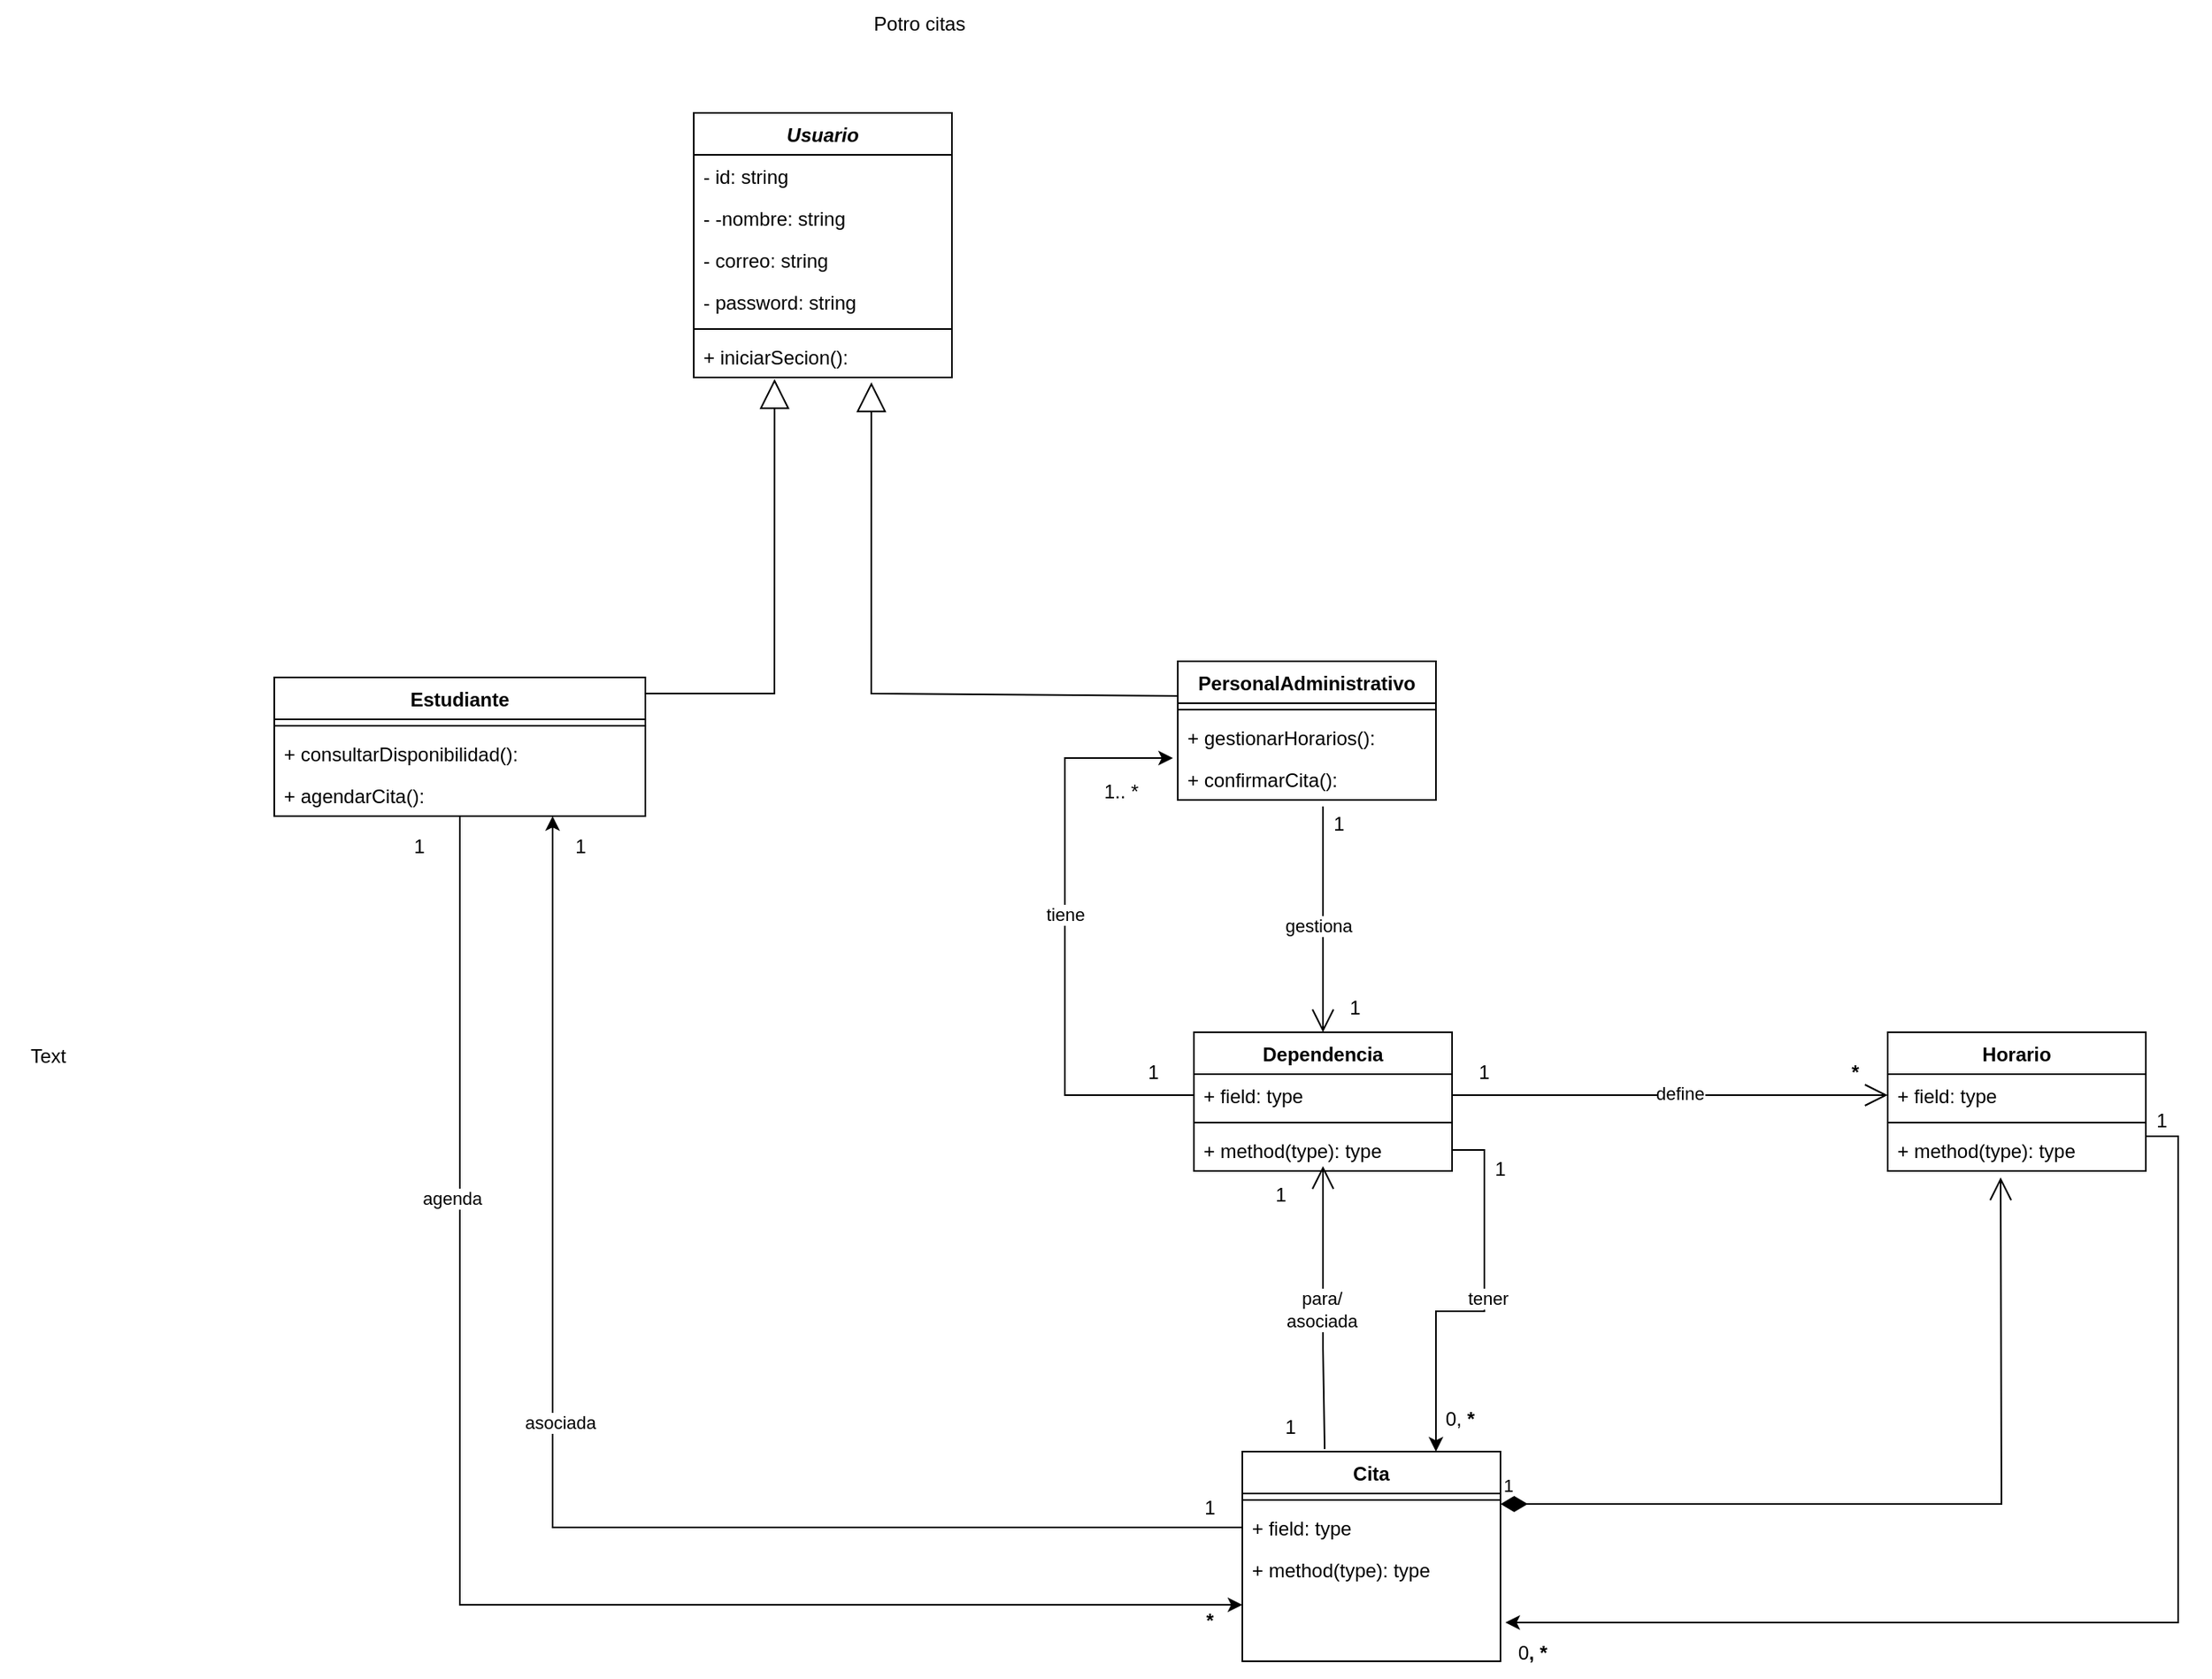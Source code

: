 <mxfile version="24.9.1">
  <diagram id="C5RBs43oDa-KdzZeNtuy" name="Page-1">
    <mxGraphModel dx="2261" dy="1943" grid="1" gridSize="10" guides="1" tooltips="1" connect="1" arrows="1" fold="1" page="1" pageScale="1" pageWidth="827" pageHeight="1169" math="0" shadow="0">
      <root>
        <mxCell id="WIyWlLk6GJQsqaUBKTNV-0" />
        <mxCell id="WIyWlLk6GJQsqaUBKTNV-1" parent="WIyWlLk6GJQsqaUBKTNV-0" />
        <mxCell id="BlcIr8X8Q4Efm-OHUOAF-0" value="&lt;i&gt;Usuario&lt;/i&gt;" style="swimlane;fontStyle=1;align=center;verticalAlign=top;childLayout=stackLayout;horizontal=1;startSize=26;horizontalStack=0;resizeParent=1;resizeParentMax=0;resizeLast=0;collapsible=1;marginBottom=0;whiteSpace=wrap;html=1;" vertex="1" parent="WIyWlLk6GJQsqaUBKTNV-1">
          <mxGeometry x="50" y="60" width="160" height="164" as="geometry" />
        </mxCell>
        <mxCell id="BlcIr8X8Q4Efm-OHUOAF-29" value="- id: string" style="text;strokeColor=none;fillColor=none;align=left;verticalAlign=top;spacingLeft=4;spacingRight=4;overflow=hidden;rotatable=0;points=[[0,0.5],[1,0.5]];portConstraint=eastwest;whiteSpace=wrap;html=1;" vertex="1" parent="BlcIr8X8Q4Efm-OHUOAF-0">
          <mxGeometry y="26" width="160" height="26" as="geometry" />
        </mxCell>
        <mxCell id="BlcIr8X8Q4Efm-OHUOAF-30" value="- -nombre: string" style="text;strokeColor=none;fillColor=none;align=left;verticalAlign=top;spacingLeft=4;spacingRight=4;overflow=hidden;rotatable=0;points=[[0,0.5],[1,0.5]];portConstraint=eastwest;whiteSpace=wrap;html=1;" vertex="1" parent="BlcIr8X8Q4Efm-OHUOAF-0">
          <mxGeometry y="52" width="160" height="26" as="geometry" />
        </mxCell>
        <mxCell id="BlcIr8X8Q4Efm-OHUOAF-31" value="- correo: string" style="text;strokeColor=none;fillColor=none;align=left;verticalAlign=top;spacingLeft=4;spacingRight=4;overflow=hidden;rotatable=0;points=[[0,0.5],[1,0.5]];portConstraint=eastwest;whiteSpace=wrap;html=1;" vertex="1" parent="BlcIr8X8Q4Efm-OHUOAF-0">
          <mxGeometry y="78" width="160" height="26" as="geometry" />
        </mxCell>
        <mxCell id="BlcIr8X8Q4Efm-OHUOAF-1" value="- password: string" style="text;strokeColor=none;fillColor=none;align=left;verticalAlign=top;spacingLeft=4;spacingRight=4;overflow=hidden;rotatable=0;points=[[0,0.5],[1,0.5]];portConstraint=eastwest;whiteSpace=wrap;html=1;" vertex="1" parent="BlcIr8X8Q4Efm-OHUOAF-0">
          <mxGeometry y="104" width="160" height="26" as="geometry" />
        </mxCell>
        <mxCell id="BlcIr8X8Q4Efm-OHUOAF-2" value="" style="line;strokeWidth=1;fillColor=none;align=left;verticalAlign=middle;spacingTop=-1;spacingLeft=3;spacingRight=3;rotatable=0;labelPosition=right;points=[];portConstraint=eastwest;strokeColor=inherit;" vertex="1" parent="BlcIr8X8Q4Efm-OHUOAF-0">
          <mxGeometry y="130" width="160" height="8" as="geometry" />
        </mxCell>
        <mxCell id="BlcIr8X8Q4Efm-OHUOAF-3" value="+ iniciarSecion():" style="text;strokeColor=none;fillColor=none;align=left;verticalAlign=top;spacingLeft=4;spacingRight=4;overflow=hidden;rotatable=0;points=[[0,0.5],[1,0.5]];portConstraint=eastwest;whiteSpace=wrap;html=1;" vertex="1" parent="BlcIr8X8Q4Efm-OHUOAF-0">
          <mxGeometry y="138" width="160" height="26" as="geometry" />
        </mxCell>
        <mxCell id="BlcIr8X8Q4Efm-OHUOAF-5" value="Estudiante" style="swimlane;fontStyle=1;align=center;verticalAlign=top;childLayout=stackLayout;horizontal=1;startSize=26;horizontalStack=0;resizeParent=1;resizeParentMax=0;resizeLast=0;collapsible=1;marginBottom=0;whiteSpace=wrap;html=1;" vertex="1" parent="WIyWlLk6GJQsqaUBKTNV-1">
          <mxGeometry x="-210" y="410" width="230" height="86" as="geometry" />
        </mxCell>
        <mxCell id="BlcIr8X8Q4Efm-OHUOAF-7" value="" style="line;strokeWidth=1;fillColor=none;align=left;verticalAlign=middle;spacingTop=-1;spacingLeft=3;spacingRight=3;rotatable=0;labelPosition=right;points=[];portConstraint=eastwest;strokeColor=inherit;" vertex="1" parent="BlcIr8X8Q4Efm-OHUOAF-5">
          <mxGeometry y="26" width="230" height="8" as="geometry" />
        </mxCell>
        <mxCell id="BlcIr8X8Q4Efm-OHUOAF-33" value="+ consultarDisponibilidad():" style="text;strokeColor=none;fillColor=none;align=left;verticalAlign=top;spacingLeft=4;spacingRight=4;overflow=hidden;rotatable=0;points=[[0,0.5],[1,0.5]];portConstraint=eastwest;whiteSpace=wrap;html=1;" vertex="1" parent="BlcIr8X8Q4Efm-OHUOAF-5">
          <mxGeometry y="34" width="230" height="26" as="geometry" />
        </mxCell>
        <mxCell id="BlcIr8X8Q4Efm-OHUOAF-8" value="+ agendarCita():" style="text;strokeColor=none;fillColor=none;align=left;verticalAlign=top;spacingLeft=4;spacingRight=4;overflow=hidden;rotatable=0;points=[[0,0.5],[1,0.5]];portConstraint=eastwest;whiteSpace=wrap;html=1;" vertex="1" parent="BlcIr8X8Q4Efm-OHUOAF-5">
          <mxGeometry y="60" width="230" height="26" as="geometry" />
        </mxCell>
        <mxCell id="BlcIr8X8Q4Efm-OHUOAF-9" value="PersonalAdministrativo" style="swimlane;fontStyle=1;align=center;verticalAlign=top;childLayout=stackLayout;horizontal=1;startSize=26;horizontalStack=0;resizeParent=1;resizeParentMax=0;resizeLast=0;collapsible=1;marginBottom=0;whiteSpace=wrap;html=1;" vertex="1" parent="WIyWlLk6GJQsqaUBKTNV-1">
          <mxGeometry x="350" y="400" width="160" height="86" as="geometry" />
        </mxCell>
        <mxCell id="BlcIr8X8Q4Efm-OHUOAF-11" value="" style="line;strokeWidth=1;fillColor=none;align=left;verticalAlign=middle;spacingTop=-1;spacingLeft=3;spacingRight=3;rotatable=0;labelPosition=right;points=[];portConstraint=eastwest;strokeColor=inherit;" vertex="1" parent="BlcIr8X8Q4Efm-OHUOAF-9">
          <mxGeometry y="26" width="160" height="8" as="geometry" />
        </mxCell>
        <mxCell id="BlcIr8X8Q4Efm-OHUOAF-34" value="+ gestionarHorarios():" style="text;strokeColor=none;fillColor=none;align=left;verticalAlign=top;spacingLeft=4;spacingRight=4;overflow=hidden;rotatable=0;points=[[0,0.5],[1,0.5]];portConstraint=eastwest;whiteSpace=wrap;html=1;" vertex="1" parent="BlcIr8X8Q4Efm-OHUOAF-9">
          <mxGeometry y="34" width="160" height="26" as="geometry" />
        </mxCell>
        <mxCell id="BlcIr8X8Q4Efm-OHUOAF-12" value="+ confirmarCita():" style="text;strokeColor=none;fillColor=none;align=left;verticalAlign=top;spacingLeft=4;spacingRight=4;overflow=hidden;rotatable=0;points=[[0,0.5],[1,0.5]];portConstraint=eastwest;whiteSpace=wrap;html=1;" vertex="1" parent="BlcIr8X8Q4Efm-OHUOAF-9">
          <mxGeometry y="60" width="160" height="26" as="geometry" />
        </mxCell>
        <mxCell id="BlcIr8X8Q4Efm-OHUOAF-13" value="Cita" style="swimlane;fontStyle=1;align=center;verticalAlign=top;childLayout=stackLayout;horizontal=1;startSize=26;horizontalStack=0;resizeParent=1;resizeParentMax=0;resizeLast=0;collapsible=1;marginBottom=0;whiteSpace=wrap;html=1;" vertex="1" parent="WIyWlLk6GJQsqaUBKTNV-1">
          <mxGeometry x="390" y="890" width="160" height="130" as="geometry" />
        </mxCell>
        <mxCell id="BlcIr8X8Q4Efm-OHUOAF-15" value="" style="line;strokeWidth=1;fillColor=none;align=left;verticalAlign=middle;spacingTop=-1;spacingLeft=3;spacingRight=3;rotatable=0;labelPosition=right;points=[];portConstraint=eastwest;strokeColor=inherit;" vertex="1" parent="BlcIr8X8Q4Efm-OHUOAF-13">
          <mxGeometry y="26" width="160" height="8" as="geometry" />
        </mxCell>
        <mxCell id="BlcIr8X8Q4Efm-OHUOAF-14" value="+ field: type" style="text;strokeColor=none;fillColor=none;align=left;verticalAlign=top;spacingLeft=4;spacingRight=4;overflow=hidden;rotatable=0;points=[[0,0.5],[1,0.5]];portConstraint=eastwest;whiteSpace=wrap;html=1;" vertex="1" parent="BlcIr8X8Q4Efm-OHUOAF-13">
          <mxGeometry y="34" width="160" height="26" as="geometry" />
        </mxCell>
        <mxCell id="BlcIr8X8Q4Efm-OHUOAF-16" value="+ method(type): type" style="text;strokeColor=none;fillColor=none;align=left;verticalAlign=top;spacingLeft=4;spacingRight=4;overflow=hidden;rotatable=0;points=[[0,0.5],[1,0.5]];portConstraint=eastwest;whiteSpace=wrap;html=1;" vertex="1" parent="BlcIr8X8Q4Efm-OHUOAF-13">
          <mxGeometry y="60" width="160" height="70" as="geometry" />
        </mxCell>
        <mxCell id="BlcIr8X8Q4Efm-OHUOAF-17" value="Horario" style="swimlane;fontStyle=1;align=center;verticalAlign=top;childLayout=stackLayout;horizontal=1;startSize=26;horizontalStack=0;resizeParent=1;resizeParentMax=0;resizeLast=0;collapsible=1;marginBottom=0;whiteSpace=wrap;html=1;" vertex="1" parent="WIyWlLk6GJQsqaUBKTNV-1">
          <mxGeometry x="790" y="630" width="160" height="86" as="geometry" />
        </mxCell>
        <mxCell id="BlcIr8X8Q4Efm-OHUOAF-18" value="+ field: type" style="text;strokeColor=none;fillColor=none;align=left;verticalAlign=top;spacingLeft=4;spacingRight=4;overflow=hidden;rotatable=0;points=[[0,0.5],[1,0.5]];portConstraint=eastwest;whiteSpace=wrap;html=1;" vertex="1" parent="BlcIr8X8Q4Efm-OHUOAF-17">
          <mxGeometry y="26" width="160" height="26" as="geometry" />
        </mxCell>
        <mxCell id="BlcIr8X8Q4Efm-OHUOAF-19" value="" style="line;strokeWidth=1;fillColor=none;align=left;verticalAlign=middle;spacingTop=-1;spacingLeft=3;spacingRight=3;rotatable=0;labelPosition=right;points=[];portConstraint=eastwest;strokeColor=inherit;" vertex="1" parent="BlcIr8X8Q4Efm-OHUOAF-17">
          <mxGeometry y="52" width="160" height="8" as="geometry" />
        </mxCell>
        <mxCell id="BlcIr8X8Q4Efm-OHUOAF-20" value="+ method(type): type" style="text;strokeColor=none;fillColor=none;align=left;verticalAlign=top;spacingLeft=4;spacingRight=4;overflow=hidden;rotatable=0;points=[[0,0.5],[1,0.5]];portConstraint=eastwest;whiteSpace=wrap;html=1;" vertex="1" parent="BlcIr8X8Q4Efm-OHUOAF-17">
          <mxGeometry y="60" width="160" height="26" as="geometry" />
        </mxCell>
        <mxCell id="BlcIr8X8Q4Efm-OHUOAF-21" value="Dependencia" style="swimlane;fontStyle=1;align=center;verticalAlign=top;childLayout=stackLayout;horizontal=1;startSize=26;horizontalStack=0;resizeParent=1;resizeParentMax=0;resizeLast=0;collapsible=1;marginBottom=0;whiteSpace=wrap;html=1;" vertex="1" parent="WIyWlLk6GJQsqaUBKTNV-1">
          <mxGeometry x="360" y="630" width="160" height="86" as="geometry" />
        </mxCell>
        <mxCell id="BlcIr8X8Q4Efm-OHUOAF-22" value="+ field: type" style="text;strokeColor=none;fillColor=none;align=left;verticalAlign=top;spacingLeft=4;spacingRight=4;overflow=hidden;rotatable=0;points=[[0,0.5],[1,0.5]];portConstraint=eastwest;whiteSpace=wrap;html=1;" vertex="1" parent="BlcIr8X8Q4Efm-OHUOAF-21">
          <mxGeometry y="26" width="160" height="26" as="geometry" />
        </mxCell>
        <mxCell id="BlcIr8X8Q4Efm-OHUOAF-23" value="" style="line;strokeWidth=1;fillColor=none;align=left;verticalAlign=middle;spacingTop=-1;spacingLeft=3;spacingRight=3;rotatable=0;labelPosition=right;points=[];portConstraint=eastwest;strokeColor=inherit;" vertex="1" parent="BlcIr8X8Q4Efm-OHUOAF-21">
          <mxGeometry y="52" width="160" height="8" as="geometry" />
        </mxCell>
        <mxCell id="BlcIr8X8Q4Efm-OHUOAF-24" value="+ method(type): type" style="text;strokeColor=none;fillColor=none;align=left;verticalAlign=top;spacingLeft=4;spacingRight=4;overflow=hidden;rotatable=0;points=[[0,0.5],[1,0.5]];portConstraint=eastwest;whiteSpace=wrap;html=1;" vertex="1" parent="BlcIr8X8Q4Efm-OHUOAF-21">
          <mxGeometry y="60" width="160" height="26" as="geometry" />
        </mxCell>
        <mxCell id="BlcIr8X8Q4Efm-OHUOAF-25" value="" style="endArrow=block;endSize=16;endFill=0;html=1;rounded=0;exitX=1;exitY=0.116;exitDx=0;exitDy=0;entryX=0.313;entryY=1.038;entryDx=0;entryDy=0;entryPerimeter=0;exitPerimeter=0;" edge="1" parent="WIyWlLk6GJQsqaUBKTNV-1" source="BlcIr8X8Q4Efm-OHUOAF-5" target="BlcIr8X8Q4Efm-OHUOAF-3">
          <mxGeometry width="160" relative="1" as="geometry">
            <mxPoint x="-10" y="370" as="sourcePoint" />
            <mxPoint x="150" y="370" as="targetPoint" />
            <Array as="points">
              <mxPoint x="100" y="420" />
            </Array>
          </mxGeometry>
        </mxCell>
        <mxCell id="BlcIr8X8Q4Efm-OHUOAF-26" value="" style="endArrow=block;endSize=16;endFill=0;html=1;rounded=0;exitX=0;exitY=0.25;exitDx=0;exitDy=0;entryX=0.688;entryY=1.115;entryDx=0;entryDy=0;entryPerimeter=0;" edge="1" parent="WIyWlLk6GJQsqaUBKTNV-1" source="BlcIr8X8Q4Efm-OHUOAF-9" target="BlcIr8X8Q4Efm-OHUOAF-3">
          <mxGeometry width="160" relative="1" as="geometry">
            <mxPoint x="-10" y="370" as="sourcePoint" />
            <mxPoint x="160" y="250" as="targetPoint" />
            <Array as="points">
              <mxPoint x="160" y="420" />
            </Array>
          </mxGeometry>
        </mxCell>
        <mxCell id="BlcIr8X8Q4Efm-OHUOAF-35" value="1" style="endArrow=open;html=1;endSize=12;startArrow=diamondThin;startSize=14;startFill=1;edgeStyle=orthogonalEdgeStyle;align=left;verticalAlign=bottom;rounded=0;exitX=1;exitY=0.25;exitDx=0;exitDy=0;" edge="1" parent="WIyWlLk6GJQsqaUBKTNV-1" source="BlcIr8X8Q4Efm-OHUOAF-13">
          <mxGeometry x="-1" y="3" relative="1" as="geometry">
            <mxPoint x="550" y="716" as="sourcePoint" />
            <mxPoint x="860" y="720" as="targetPoint" />
          </mxGeometry>
        </mxCell>
        <mxCell id="BlcIr8X8Q4Efm-OHUOAF-40" value="" style="endArrow=open;endFill=1;endSize=12;html=1;rounded=0;entryX=0.5;entryY=0.885;entryDx=0;entryDy=0;entryPerimeter=0;exitX=0.319;exitY=-0.012;exitDx=0;exitDy=0;exitPerimeter=0;" edge="1" parent="WIyWlLk6GJQsqaUBKTNV-1" source="BlcIr8X8Q4Efm-OHUOAF-13" target="BlcIr8X8Q4Efm-OHUOAF-24">
          <mxGeometry width="160" relative="1" as="geometry">
            <mxPoint x="440" y="880" as="sourcePoint" />
            <mxPoint x="140" y="836" as="targetPoint" />
            <Array as="points">
              <mxPoint x="440" y="826" />
            </Array>
          </mxGeometry>
        </mxCell>
        <mxCell id="BlcIr8X8Q4Efm-OHUOAF-42" value="&lt;div&gt;para/&lt;/div&gt;&lt;div&gt;asociada&lt;br&gt;&lt;/div&gt;" style="edgeLabel;html=1;align=center;verticalAlign=middle;resizable=0;points=[];" vertex="1" connectable="0" parent="BlcIr8X8Q4Efm-OHUOAF-40">
          <mxGeometry x="-0.011" y="1" relative="1" as="geometry">
            <mxPoint as="offset" />
          </mxGeometry>
        </mxCell>
        <mxCell id="BlcIr8X8Q4Efm-OHUOAF-44" value="Text" style="text;html=1;align=center;verticalAlign=middle;whiteSpace=wrap;rounded=0;" vertex="1" parent="WIyWlLk6GJQsqaUBKTNV-1">
          <mxGeometry x="-380" y="630" width="60" height="30" as="geometry" />
        </mxCell>
        <mxCell id="BlcIr8X8Q4Efm-OHUOAF-45" value="1" style="text;html=1;align=center;verticalAlign=middle;whiteSpace=wrap;rounded=0;" vertex="1" parent="WIyWlLk6GJQsqaUBKTNV-1">
          <mxGeometry x="390" y="860" width="60" height="30" as="geometry" />
        </mxCell>
        <mxCell id="BlcIr8X8Q4Efm-OHUOAF-46" value="1" style="text;html=1;align=center;verticalAlign=middle;whiteSpace=wrap;rounded=0;" vertex="1" parent="WIyWlLk6GJQsqaUBKTNV-1">
          <mxGeometry x="384" y="716" width="60" height="30" as="geometry" />
        </mxCell>
        <mxCell id="BlcIr8X8Q4Efm-OHUOAF-48" value="" style="endArrow=open;endFill=1;endSize=12;html=1;rounded=0;entryX=0.5;entryY=0;entryDx=0;entryDy=0;" edge="1" parent="WIyWlLk6GJQsqaUBKTNV-1" target="BlcIr8X8Q4Efm-OHUOAF-21">
          <mxGeometry width="160" relative="1" as="geometry">
            <mxPoint x="440" y="490" as="sourcePoint" />
            <mxPoint x="480" y="640" as="targetPoint" />
          </mxGeometry>
        </mxCell>
        <mxCell id="BlcIr8X8Q4Efm-OHUOAF-49" value="gestiona" style="edgeLabel;html=1;align=center;verticalAlign=middle;resizable=0;points=[];" vertex="1" connectable="0" parent="BlcIr8X8Q4Efm-OHUOAF-48">
          <mxGeometry x="0.057" y="-3" relative="1" as="geometry">
            <mxPoint as="offset" />
          </mxGeometry>
        </mxCell>
        <mxCell id="BlcIr8X8Q4Efm-OHUOAF-50" value="1" style="text;html=1;align=center;verticalAlign=middle;whiteSpace=wrap;rounded=0;" vertex="1" parent="WIyWlLk6GJQsqaUBKTNV-1">
          <mxGeometry x="420" y="486" width="60" height="30" as="geometry" />
        </mxCell>
        <mxCell id="BlcIr8X8Q4Efm-OHUOAF-52" value="1" style="text;html=1;align=center;verticalAlign=middle;whiteSpace=wrap;rounded=0;" vertex="1" parent="WIyWlLk6GJQsqaUBKTNV-1">
          <mxGeometry x="430" y="600" width="60" height="30" as="geometry" />
        </mxCell>
        <mxCell id="BlcIr8X8Q4Efm-OHUOAF-53" value="" style="endArrow=open;endFill=1;endSize=12;html=1;rounded=0;entryX=0;entryY=0.5;entryDx=0;entryDy=0;" edge="1" parent="WIyWlLk6GJQsqaUBKTNV-1" source="BlcIr8X8Q4Efm-OHUOAF-22" target="BlcIr8X8Q4Efm-OHUOAF-18">
          <mxGeometry width="160" relative="1" as="geometry">
            <mxPoint x="540" y="672.5" as="sourcePoint" />
            <mxPoint x="700" y="672.5" as="targetPoint" />
          </mxGeometry>
        </mxCell>
        <mxCell id="BlcIr8X8Q4Efm-OHUOAF-54" value="define" style="edgeLabel;html=1;align=center;verticalAlign=middle;resizable=0;points=[];" vertex="1" connectable="0" parent="BlcIr8X8Q4Efm-OHUOAF-53">
          <mxGeometry x="0.044" y="1" relative="1" as="geometry">
            <mxPoint as="offset" />
          </mxGeometry>
        </mxCell>
        <mxCell id="BlcIr8X8Q4Efm-OHUOAF-55" value="1" style="text;html=1;align=center;verticalAlign=middle;whiteSpace=wrap;rounded=0;" vertex="1" parent="WIyWlLk6GJQsqaUBKTNV-1">
          <mxGeometry x="510" y="640" width="60" height="30" as="geometry" />
        </mxCell>
        <mxCell id="BlcIr8X8Q4Efm-OHUOAF-56" value="&lt;b&gt;*&lt;/b&gt;" style="text;html=1;align=center;verticalAlign=middle;whiteSpace=wrap;rounded=0;" vertex="1" parent="WIyWlLk6GJQsqaUBKTNV-1">
          <mxGeometry x="740" y="640" width="60" height="30" as="geometry" />
        </mxCell>
        <mxCell id="BlcIr8X8Q4Efm-OHUOAF-57" style="edgeStyle=orthogonalEdgeStyle;rounded=0;orthogonalLoop=1;jettySize=auto;html=1;entryX=0;entryY=0.5;entryDx=0;entryDy=0;" edge="1" parent="WIyWlLk6GJQsqaUBKTNV-1" source="BlcIr8X8Q4Efm-OHUOAF-5" target="BlcIr8X8Q4Efm-OHUOAF-16">
          <mxGeometry relative="1" as="geometry" />
        </mxCell>
        <mxCell id="BlcIr8X8Q4Efm-OHUOAF-58" value="agenda" style="edgeLabel;html=1;align=center;verticalAlign=middle;resizable=0;points=[];" vertex="1" connectable="0" parent="BlcIr8X8Q4Efm-OHUOAF-57">
          <mxGeometry x="-0.513" y="-5" relative="1" as="geometry">
            <mxPoint as="offset" />
          </mxGeometry>
        </mxCell>
        <mxCell id="BlcIr8X8Q4Efm-OHUOAF-60" value="1" style="text;html=1;align=center;verticalAlign=middle;whiteSpace=wrap;rounded=0;" vertex="1" parent="WIyWlLk6GJQsqaUBKTNV-1">
          <mxGeometry x="-150" y="500" width="60" height="30" as="geometry" />
        </mxCell>
        <mxCell id="BlcIr8X8Q4Efm-OHUOAF-61" value="&lt;b&gt;*&lt;/b&gt;" style="text;html=1;align=center;verticalAlign=middle;whiteSpace=wrap;rounded=0;" vertex="1" parent="WIyWlLk6GJQsqaUBKTNV-1">
          <mxGeometry x="340" y="980" width="60" height="30" as="geometry" />
        </mxCell>
        <mxCell id="BlcIr8X8Q4Efm-OHUOAF-62" style="edgeStyle=orthogonalEdgeStyle;rounded=0;orthogonalLoop=1;jettySize=auto;html=1;entryX=0.75;entryY=1;entryDx=0;entryDy=0;" edge="1" parent="WIyWlLk6GJQsqaUBKTNV-1" source="BlcIr8X8Q4Efm-OHUOAF-14" target="BlcIr8X8Q4Efm-OHUOAF-5">
          <mxGeometry relative="1" as="geometry" />
        </mxCell>
        <mxCell id="BlcIr8X8Q4Efm-OHUOAF-67" value="asociada" style="edgeLabel;html=1;align=center;verticalAlign=middle;resizable=0;points=[];" vertex="1" connectable="0" parent="BlcIr8X8Q4Efm-OHUOAF-62">
          <mxGeometry x="0.134" y="-3" relative="1" as="geometry">
            <mxPoint x="1" as="offset" />
          </mxGeometry>
        </mxCell>
        <mxCell id="BlcIr8X8Q4Efm-OHUOAF-63" value="1" style="text;html=1;align=center;verticalAlign=middle;whiteSpace=wrap;rounded=0;" vertex="1" parent="WIyWlLk6GJQsqaUBKTNV-1">
          <mxGeometry x="340" y="910" width="60" height="30" as="geometry" />
        </mxCell>
        <mxCell id="BlcIr8X8Q4Efm-OHUOAF-65" value="1" style="text;html=1;align=center;verticalAlign=middle;whiteSpace=wrap;rounded=0;" vertex="1" parent="WIyWlLk6GJQsqaUBKTNV-1">
          <mxGeometry x="-50" y="500" width="60" height="30" as="geometry" />
        </mxCell>
        <mxCell id="BlcIr8X8Q4Efm-OHUOAF-68" style="edgeStyle=orthogonalEdgeStyle;rounded=0;orthogonalLoop=1;jettySize=auto;html=1;entryX=1.019;entryY=0.657;entryDx=0;entryDy=0;entryPerimeter=0;exitX=1;exitY=0.75;exitDx=0;exitDy=0;" edge="1" parent="WIyWlLk6GJQsqaUBKTNV-1" source="BlcIr8X8Q4Efm-OHUOAF-17" target="BlcIr8X8Q4Efm-OHUOAF-16">
          <mxGeometry relative="1" as="geometry" />
        </mxCell>
        <mxCell id="BlcIr8X8Q4Efm-OHUOAF-69" value="1" style="text;html=1;align=center;verticalAlign=middle;whiteSpace=wrap;rounded=0;" vertex="1" parent="WIyWlLk6GJQsqaUBKTNV-1">
          <mxGeometry x="930" y="670" width="60" height="30" as="geometry" />
        </mxCell>
        <mxCell id="BlcIr8X8Q4Efm-OHUOAF-70" value="0&lt;b&gt;, *&lt;br&gt;&lt;/b&gt;" style="text;html=1;align=center;verticalAlign=middle;whiteSpace=wrap;rounded=0;" vertex="1" parent="WIyWlLk6GJQsqaUBKTNV-1">
          <mxGeometry x="540" y="1000" width="60" height="30" as="geometry" />
        </mxCell>
        <mxCell id="BlcIr8X8Q4Efm-OHUOAF-71" style="edgeStyle=orthogonalEdgeStyle;rounded=0;orthogonalLoop=1;jettySize=auto;html=1;entryX=0.75;entryY=0;entryDx=0;entryDy=0;" edge="1" parent="WIyWlLk6GJQsqaUBKTNV-1" source="BlcIr8X8Q4Efm-OHUOAF-24" target="BlcIr8X8Q4Efm-OHUOAF-13">
          <mxGeometry relative="1" as="geometry" />
        </mxCell>
        <mxCell id="BlcIr8X8Q4Efm-OHUOAF-75" value="tener" style="edgeLabel;html=1;align=center;verticalAlign=middle;resizable=0;points=[];" vertex="1" connectable="0" parent="BlcIr8X8Q4Efm-OHUOAF-71">
          <mxGeometry x="-0.055" y="2" relative="1" as="geometry">
            <mxPoint as="offset" />
          </mxGeometry>
        </mxCell>
        <mxCell id="BlcIr8X8Q4Efm-OHUOAF-72" value="1" style="text;html=1;align=center;verticalAlign=middle;whiteSpace=wrap;rounded=0;" vertex="1" parent="WIyWlLk6GJQsqaUBKTNV-1">
          <mxGeometry x="520" y="700" width="60" height="30" as="geometry" />
        </mxCell>
        <mxCell id="BlcIr8X8Q4Efm-OHUOAF-74" value="0, &lt;b&gt;*&lt;/b&gt;" style="text;html=1;align=center;verticalAlign=middle;whiteSpace=wrap;rounded=0;" vertex="1" parent="WIyWlLk6GJQsqaUBKTNV-1">
          <mxGeometry x="500" y="860" width="50" height="20" as="geometry" />
        </mxCell>
        <mxCell id="BlcIr8X8Q4Efm-OHUOAF-77" style="edgeStyle=orthogonalEdgeStyle;rounded=0;orthogonalLoop=1;jettySize=auto;html=1;entryX=-0.019;entryY=-0.038;entryDx=0;entryDy=0;entryPerimeter=0;exitX=0;exitY=0.5;exitDx=0;exitDy=0;" edge="1" parent="WIyWlLk6GJQsqaUBKTNV-1" source="BlcIr8X8Q4Efm-OHUOAF-22" target="BlcIr8X8Q4Efm-OHUOAF-12">
          <mxGeometry relative="1" as="geometry">
            <Array as="points">
              <mxPoint x="280" y="669" />
              <mxPoint x="280" y="460" />
            </Array>
          </mxGeometry>
        </mxCell>
        <mxCell id="BlcIr8X8Q4Efm-OHUOAF-81" value="tiene" style="edgeLabel;html=1;align=center;verticalAlign=middle;resizable=0;points=[];" vertex="1" connectable="0" parent="BlcIr8X8Q4Efm-OHUOAF-77">
          <mxGeometry x="0.079" relative="1" as="geometry">
            <mxPoint as="offset" />
          </mxGeometry>
        </mxCell>
        <mxCell id="BlcIr8X8Q4Efm-OHUOAF-78" value="1" style="text;html=1;align=center;verticalAlign=middle;whiteSpace=wrap;rounded=0;" vertex="1" parent="WIyWlLk6GJQsqaUBKTNV-1">
          <mxGeometry x="310" y="640" width="50" height="30" as="geometry" />
        </mxCell>
        <mxCell id="BlcIr8X8Q4Efm-OHUOAF-80" value="1.. *" style="text;html=1;align=center;verticalAlign=middle;whiteSpace=wrap;rounded=0;" vertex="1" parent="WIyWlLk6GJQsqaUBKTNV-1">
          <mxGeometry x="290" y="466" width="50" height="30" as="geometry" />
        </mxCell>
        <mxCell id="BlcIr8X8Q4Efm-OHUOAF-83" value="Potro citas" style="text;html=1;align=center;verticalAlign=middle;whiteSpace=wrap;rounded=0;" vertex="1" parent="WIyWlLk6GJQsqaUBKTNV-1">
          <mxGeometry x="160" y="-10" width="60" height="30" as="geometry" />
        </mxCell>
      </root>
    </mxGraphModel>
  </diagram>
</mxfile>
